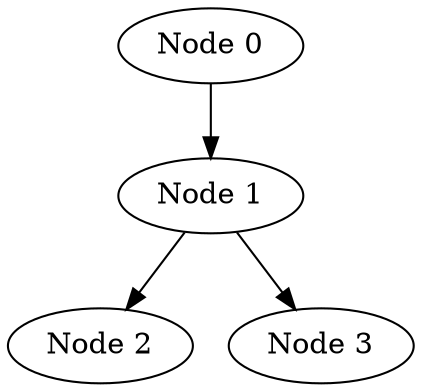 
        digraph G {
            v0 [label="Node 0"];
            v1 [label="Node 1"];
            v2 [label="Node 2"];
            v3 [label="Node 3"];
            v0 -> v1;
            v1 -> v2;
            v1 -> v3;
        }
        